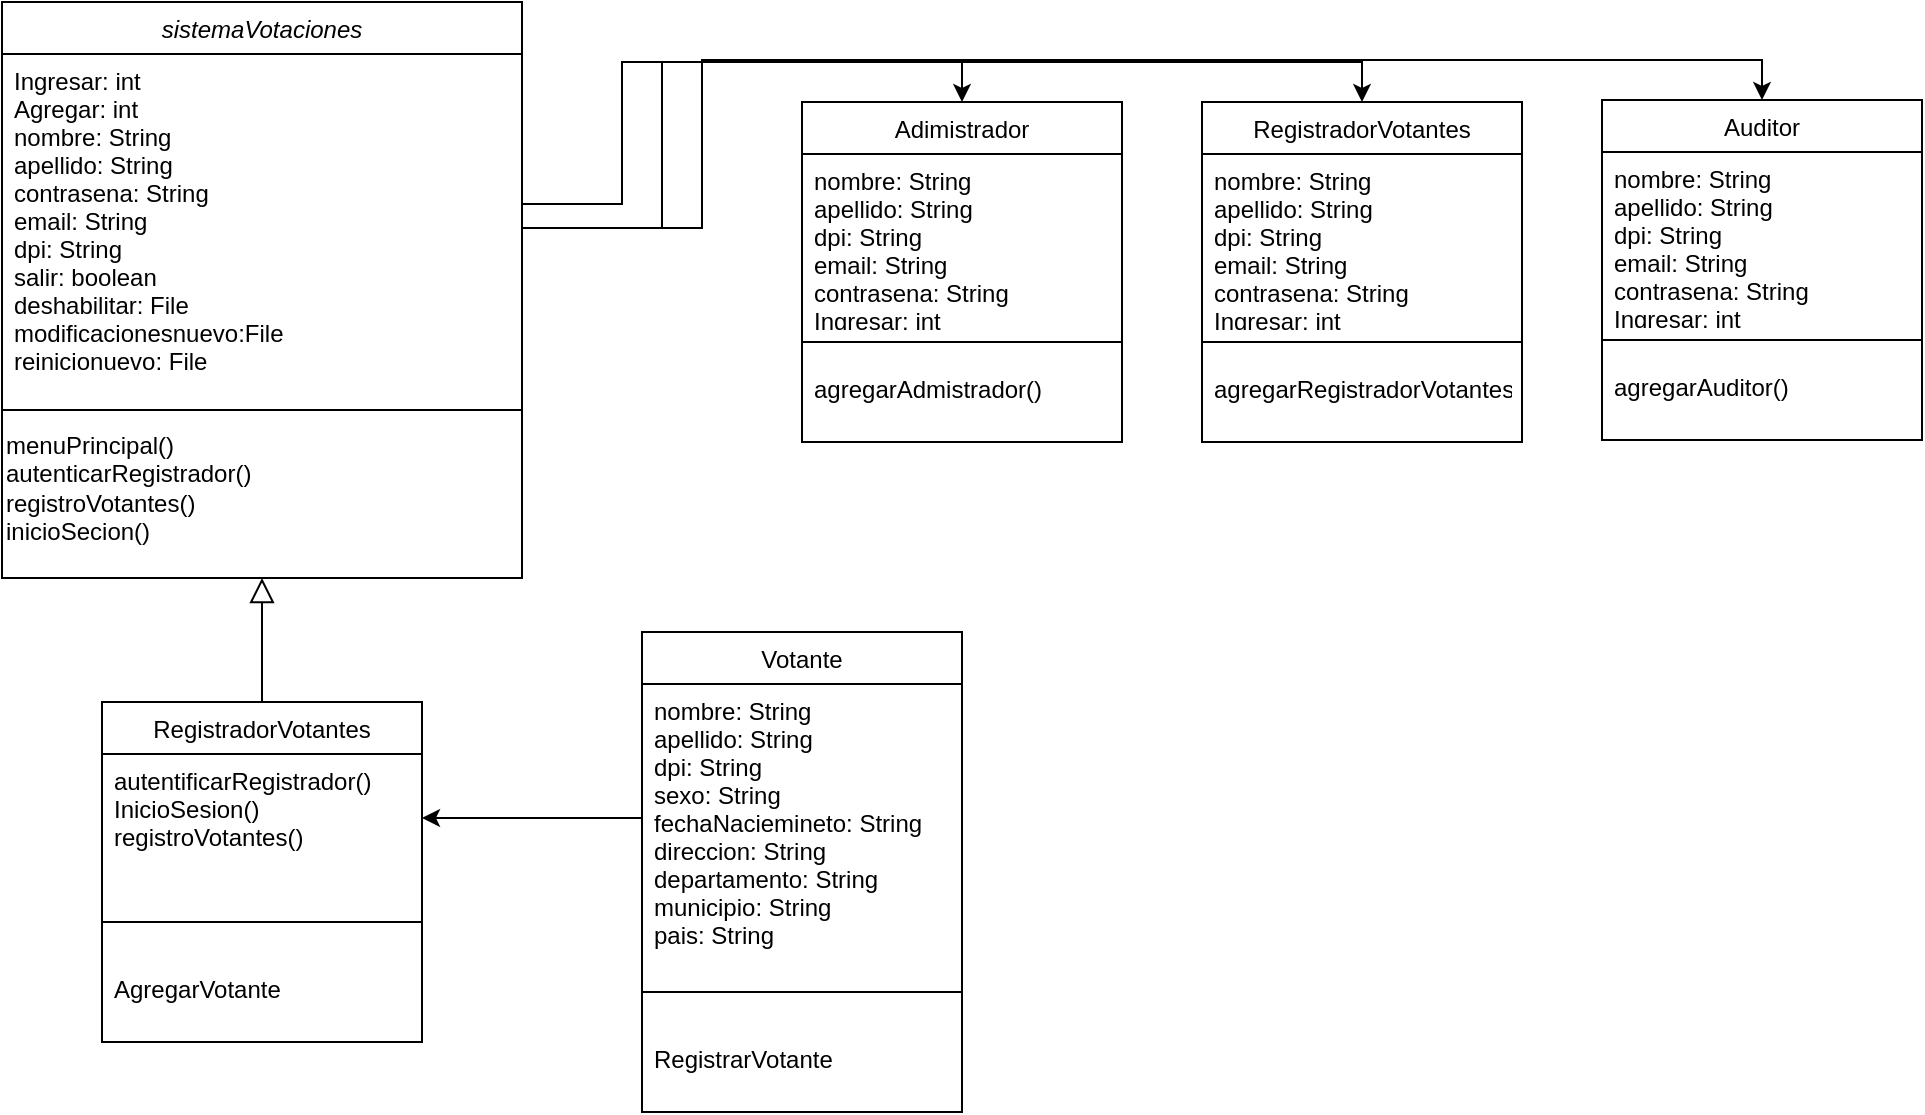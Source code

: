 <mxfile version="20.8.16" type="device"><diagram id="C5RBs43oDa-KdzZeNtuy" name="Page-1"><mxGraphModel dx="1380" dy="635" grid="1" gridSize="10" guides="1" tooltips="1" connect="1" arrows="1" fold="1" page="1" pageScale="1" pageWidth="827" pageHeight="1169" math="0" shadow="0"><root><mxCell id="WIyWlLk6GJQsqaUBKTNV-0"/><mxCell id="WIyWlLk6GJQsqaUBKTNV-1" parent="WIyWlLk6GJQsqaUBKTNV-0"/><mxCell id="zkfFHV4jXpPFQw0GAbJ--0" value="sistemaVotaciones" style="swimlane;fontStyle=2;align=center;verticalAlign=top;childLayout=stackLayout;horizontal=1;startSize=26;horizontalStack=0;resizeParent=1;resizeLast=0;collapsible=1;marginBottom=0;rounded=0;shadow=0;strokeWidth=1;" parent="WIyWlLk6GJQsqaUBKTNV-1" vertex="1"><mxGeometry x="120" y="20" width="260" height="288" as="geometry"><mxRectangle x="230" y="140" width="160" height="26" as="alternateBounds"/></mxGeometry></mxCell><mxCell id="zkfFHV4jXpPFQw0GAbJ--1" value="Ingresar: int &#10;Agregar: int &#10;nombre: String &#10;apellido: String &#10;contrasena: String &#10;email: String &#10;dpi: String &#10;salir: boolean &#10;deshabilitar: File &#10;modificacionesnuevo:File &#10;reinicionuevo: File" style="text;align=left;verticalAlign=top;spacingLeft=4;spacingRight=4;overflow=hidden;rotatable=0;points=[[0,0.5],[1,0.5]];portConstraint=eastwest;" parent="zkfFHV4jXpPFQw0GAbJ--0" vertex="1"><mxGeometry y="26" width="260" height="174" as="geometry"/></mxCell><mxCell id="zkfFHV4jXpPFQw0GAbJ--4" value="" style="line;html=1;strokeWidth=1;align=left;verticalAlign=middle;spacingTop=-1;spacingLeft=3;spacingRight=3;rotatable=0;labelPosition=right;points=[];portConstraint=eastwest;" parent="zkfFHV4jXpPFQw0GAbJ--0" vertex="1"><mxGeometry y="200" width="260" height="8" as="geometry"/></mxCell><mxCell id="yZbkj02MPnU2Pm8KMTO5-1" value="menuPrincipal()&amp;nbsp;&lt;br&gt;autenticarRegistrador()&amp;nbsp;&lt;br&gt;registroVotantes()&lt;br&gt;inicioSecion()" style="text;whiteSpace=wrap;html=1;" vertex="1" parent="zkfFHV4jXpPFQw0GAbJ--0"><mxGeometry y="208" width="260" height="80" as="geometry"/></mxCell><mxCell id="zkfFHV4jXpPFQw0GAbJ--6" value="RegistradorVotantes" style="swimlane;fontStyle=0;align=center;verticalAlign=top;childLayout=stackLayout;horizontal=1;startSize=26;horizontalStack=0;resizeParent=1;resizeLast=0;collapsible=1;marginBottom=0;rounded=0;shadow=0;strokeWidth=1;" parent="WIyWlLk6GJQsqaUBKTNV-1" vertex="1"><mxGeometry x="170" y="370" width="160" height="170" as="geometry"><mxRectangle x="130" y="380" width="160" height="26" as="alternateBounds"/></mxGeometry></mxCell><mxCell id="zkfFHV4jXpPFQw0GAbJ--8" value="autentificarRegistrador()&#10;InicioSesion()&#10;registroVotantes()" style="text;align=left;verticalAlign=top;spacingLeft=4;spacingRight=4;overflow=hidden;rotatable=0;points=[[0,0.5],[1,0.5]];portConstraint=eastwest;rounded=0;shadow=0;html=0;" parent="zkfFHV4jXpPFQw0GAbJ--6" vertex="1"><mxGeometry y="26" width="160" height="64" as="geometry"/></mxCell><mxCell id="zkfFHV4jXpPFQw0GAbJ--9" value="" style="line;html=1;strokeWidth=1;align=left;verticalAlign=middle;spacingTop=-1;spacingLeft=3;spacingRight=3;rotatable=0;labelPosition=right;points=[];portConstraint=eastwest;" parent="zkfFHV4jXpPFQw0GAbJ--6" vertex="1"><mxGeometry y="90" width="160" height="40" as="geometry"/></mxCell><mxCell id="yZbkj02MPnU2Pm8KMTO5-49" value="AgregarVotante" style="text;align=left;verticalAlign=top;spacingLeft=4;spacingRight=4;overflow=hidden;rotatable=0;points=[[0,0.5],[1,0.5]];portConstraint=eastwest;rounded=0;shadow=0;html=0;" vertex="1" parent="zkfFHV4jXpPFQw0GAbJ--6"><mxGeometry y="130" width="160" height="40" as="geometry"/></mxCell><mxCell id="zkfFHV4jXpPFQw0GAbJ--12" value="" style="endArrow=block;endSize=10;endFill=0;shadow=0;strokeWidth=1;rounded=0;edgeStyle=elbowEdgeStyle;elbow=vertical;" parent="WIyWlLk6GJQsqaUBKTNV-1" source="zkfFHV4jXpPFQw0GAbJ--6" target="zkfFHV4jXpPFQw0GAbJ--0" edge="1"><mxGeometry width="160" relative="1" as="geometry"><mxPoint x="200" y="203" as="sourcePoint"/><mxPoint x="200" y="203" as="targetPoint"/></mxGeometry></mxCell><mxCell id="zkfFHV4jXpPFQw0GAbJ--17" value="Adimistrador" style="swimlane;fontStyle=0;align=center;verticalAlign=top;childLayout=stackLayout;horizontal=1;startSize=26;horizontalStack=0;resizeParent=1;resizeLast=0;collapsible=1;marginBottom=0;rounded=0;shadow=0;strokeWidth=1;" parent="WIyWlLk6GJQsqaUBKTNV-1" vertex="1"><mxGeometry x="520" y="70" width="160" height="170" as="geometry"><mxRectangle x="550" y="140" width="160" height="26" as="alternateBounds"/></mxGeometry></mxCell><mxCell id="zkfFHV4jXpPFQw0GAbJ--18" value="nombre: String &#10;apellido: String&#10;dpi: String &#10;email: String &#10;contrasena: String &#10;Ingresar: int &#10;Agregar: int" style="text;align=left;verticalAlign=top;spacingLeft=4;spacingRight=4;overflow=hidden;rotatable=0;points=[[0,0.5],[1,0.5]];portConstraint=eastwest;" parent="zkfFHV4jXpPFQw0GAbJ--17" vertex="1"><mxGeometry y="26" width="160" height="84" as="geometry"/></mxCell><mxCell id="zkfFHV4jXpPFQw0GAbJ--23" value="" style="line;html=1;strokeWidth=1;align=left;verticalAlign=middle;spacingTop=-1;spacingLeft=3;spacingRight=3;rotatable=0;labelPosition=right;points=[];portConstraint=eastwest;" parent="zkfFHV4jXpPFQw0GAbJ--17" vertex="1"><mxGeometry y="110" width="160" height="20" as="geometry"/></mxCell><mxCell id="zkfFHV4jXpPFQw0GAbJ--24" value="agregarAdmistrador()" style="text;align=left;verticalAlign=top;spacingLeft=4;spacingRight=4;overflow=hidden;rotatable=0;points=[[0,0.5],[1,0.5]];portConstraint=eastwest;" parent="zkfFHV4jXpPFQw0GAbJ--17" vertex="1"><mxGeometry y="130" width="160" height="20" as="geometry"/></mxCell><mxCell id="yZbkj02MPnU2Pm8KMTO5-17" value="Votante" style="swimlane;fontStyle=0;align=center;verticalAlign=top;childLayout=stackLayout;horizontal=1;startSize=26;horizontalStack=0;resizeParent=1;resizeLast=0;collapsible=1;marginBottom=0;rounded=0;shadow=0;strokeWidth=1;" vertex="1" parent="WIyWlLk6GJQsqaUBKTNV-1"><mxGeometry x="440" y="335" width="160" height="240" as="geometry"><mxRectangle x="340" y="380" width="170" height="26" as="alternateBounds"/></mxGeometry></mxCell><mxCell id="yZbkj02MPnU2Pm8KMTO5-18" value="nombre: String&#10;apellido: String&#10;dpi: String&#10;sexo: String&#10;fechaNaciemineto: String&#10;direccion: String&#10;departamento: String&#10;municipio: String&#10;pais: String&#10;" style="text;align=left;verticalAlign=top;spacingLeft=4;spacingRight=4;overflow=hidden;rotatable=0;points=[[0,0.5],[1,0.5]];portConstraint=eastwest;" vertex="1" parent="yZbkj02MPnU2Pm8KMTO5-17"><mxGeometry y="26" width="160" height="134" as="geometry"/></mxCell><mxCell id="yZbkj02MPnU2Pm8KMTO5-19" value="" style="line;html=1;strokeWidth=1;align=left;verticalAlign=middle;spacingTop=-1;spacingLeft=3;spacingRight=3;rotatable=0;labelPosition=right;points=[];portConstraint=eastwest;" vertex="1" parent="yZbkj02MPnU2Pm8KMTO5-17"><mxGeometry y="160" width="160" height="40" as="geometry"/></mxCell><mxCell id="yZbkj02MPnU2Pm8KMTO5-50" value="RegistrarVotante" style="text;align=left;verticalAlign=top;spacingLeft=4;spacingRight=4;overflow=hidden;rotatable=0;points=[[0,0.5],[1,0.5]];portConstraint=eastwest;rounded=0;shadow=0;html=0;" vertex="1" parent="yZbkj02MPnU2Pm8KMTO5-17"><mxGeometry y="200" width="160" height="30" as="geometry"/></mxCell><mxCell id="yZbkj02MPnU2Pm8KMTO5-30" value="Adimistrador" style="swimlane;fontStyle=0;align=center;verticalAlign=top;childLayout=stackLayout;horizontal=1;startSize=26;horizontalStack=0;resizeParent=1;resizeLast=0;collapsible=1;marginBottom=0;rounded=0;shadow=0;strokeWidth=1;" vertex="1" parent="WIyWlLk6GJQsqaUBKTNV-1"><mxGeometry x="720" y="70" width="160" height="170" as="geometry"><mxRectangle x="550" y="140" width="160" height="26" as="alternateBounds"/></mxGeometry></mxCell><mxCell id="yZbkj02MPnU2Pm8KMTO5-31" value="nombre: String &#10;apellido: String&#10;dpi: String &#10;email: String &#10;contrasena: String &#10;Ingresar: int &#10;Agregar: int" style="text;align=left;verticalAlign=top;spacingLeft=4;spacingRight=4;overflow=hidden;rotatable=0;points=[[0,0.5],[1,0.5]];portConstraint=eastwest;" vertex="1" parent="yZbkj02MPnU2Pm8KMTO5-30"><mxGeometry y="26" width="160" height="84" as="geometry"/></mxCell><mxCell id="yZbkj02MPnU2Pm8KMTO5-32" value="" style="line;html=1;strokeWidth=1;align=left;verticalAlign=middle;spacingTop=-1;spacingLeft=3;spacingRight=3;rotatable=0;labelPosition=right;points=[];portConstraint=eastwest;" vertex="1" parent="yZbkj02MPnU2Pm8KMTO5-30"><mxGeometry y="110" width="160" height="20" as="geometry"/></mxCell><mxCell id="yZbkj02MPnU2Pm8KMTO5-33" value="agregarRegistradorVotantes()" style="text;align=left;verticalAlign=top;spacingLeft=4;spacingRight=4;overflow=hidden;rotatable=0;points=[[0,0.5],[1,0.5]];portConstraint=eastwest;" vertex="1" parent="yZbkj02MPnU2Pm8KMTO5-30"><mxGeometry y="130" width="160" height="20" as="geometry"/></mxCell><mxCell id="yZbkj02MPnU2Pm8KMTO5-34" value="RegistradorVotantes" style="swimlane;fontStyle=0;align=center;verticalAlign=top;childLayout=stackLayout;horizontal=1;startSize=26;horizontalStack=0;resizeParent=1;resizeLast=0;collapsible=1;marginBottom=0;rounded=0;shadow=0;strokeWidth=1;" vertex="1" parent="WIyWlLk6GJQsqaUBKTNV-1"><mxGeometry x="720" y="70" width="160" height="170" as="geometry"><mxRectangle x="550" y="140" width="160" height="26" as="alternateBounds"/></mxGeometry></mxCell><mxCell id="yZbkj02MPnU2Pm8KMTO5-38" value="Adimistrador" style="swimlane;fontStyle=0;align=center;verticalAlign=top;childLayout=stackLayout;horizontal=1;startSize=26;horizontalStack=0;resizeParent=1;resizeLast=0;collapsible=1;marginBottom=0;rounded=0;shadow=0;strokeWidth=1;" vertex="1" parent="WIyWlLk6GJQsqaUBKTNV-1"><mxGeometry x="920" y="69" width="160" height="170" as="geometry"><mxRectangle x="550" y="140" width="160" height="26" as="alternateBounds"/></mxGeometry></mxCell><mxCell id="yZbkj02MPnU2Pm8KMTO5-39" value="nombre: String &#10;apellido: String&#10;dpi: String &#10;email: String &#10;contrasena: String &#10;Ingresar: int &#10;Agregar: int" style="text;align=left;verticalAlign=top;spacingLeft=4;spacingRight=4;overflow=hidden;rotatable=0;points=[[0,0.5],[1,0.5]];portConstraint=eastwest;" vertex="1" parent="yZbkj02MPnU2Pm8KMTO5-38"><mxGeometry y="26" width="160" height="84" as="geometry"/></mxCell><mxCell id="yZbkj02MPnU2Pm8KMTO5-40" value="" style="line;html=1;strokeWidth=1;align=left;verticalAlign=middle;spacingTop=-1;spacingLeft=3;spacingRight=3;rotatable=0;labelPosition=right;points=[];portConstraint=eastwest;" vertex="1" parent="yZbkj02MPnU2Pm8KMTO5-38"><mxGeometry y="110" width="160" height="20" as="geometry"/></mxCell><mxCell id="yZbkj02MPnU2Pm8KMTO5-41" value="agregarAuditor()" style="text;align=left;verticalAlign=top;spacingLeft=4;spacingRight=4;overflow=hidden;rotatable=0;points=[[0,0.5],[1,0.5]];portConstraint=eastwest;" vertex="1" parent="yZbkj02MPnU2Pm8KMTO5-38"><mxGeometry y="130" width="160" height="20" as="geometry"/></mxCell><mxCell id="yZbkj02MPnU2Pm8KMTO5-42" value="Auditor" style="swimlane;fontStyle=0;align=center;verticalAlign=top;childLayout=stackLayout;horizontal=1;startSize=26;horizontalStack=0;resizeParent=1;resizeLast=0;collapsible=1;marginBottom=0;rounded=0;shadow=0;strokeWidth=1;" vertex="1" parent="WIyWlLk6GJQsqaUBKTNV-1"><mxGeometry x="920" y="69" width="160" height="170" as="geometry"><mxRectangle x="550" y="140" width="160" height="26" as="alternateBounds"/></mxGeometry></mxCell><mxCell id="yZbkj02MPnU2Pm8KMTO5-44" style="edgeStyle=orthogonalEdgeStyle;rounded=0;orthogonalLoop=1;jettySize=auto;html=1;entryX=0.5;entryY=0;entryDx=0;entryDy=0;" edge="1" parent="WIyWlLk6GJQsqaUBKTNV-1" target="yZbkj02MPnU2Pm8KMTO5-34"><mxGeometry relative="1" as="geometry"><mxPoint x="380" y="121" as="sourcePoint"/><Array as="points"><mxPoint x="430" y="121"/><mxPoint x="430" y="50"/><mxPoint x="800" y="50"/></Array></mxGeometry></mxCell><mxCell id="yZbkj02MPnU2Pm8KMTO5-46" style="edgeStyle=orthogonalEdgeStyle;rounded=0;orthogonalLoop=1;jettySize=auto;html=1;exitX=1;exitY=0.5;exitDx=0;exitDy=0;entryX=0.5;entryY=0;entryDx=0;entryDy=0;" edge="1" parent="WIyWlLk6GJQsqaUBKTNV-1" source="zkfFHV4jXpPFQw0GAbJ--1" target="zkfFHV4jXpPFQw0GAbJ--17"><mxGeometry relative="1" as="geometry"/></mxCell><mxCell id="yZbkj02MPnU2Pm8KMTO5-47" style="edgeStyle=orthogonalEdgeStyle;rounded=0;orthogonalLoop=1;jettySize=auto;html=1;exitX=1;exitY=0.5;exitDx=0;exitDy=0;entryX=0.5;entryY=0;entryDx=0;entryDy=0;" edge="1" parent="WIyWlLk6GJQsqaUBKTNV-1" source="zkfFHV4jXpPFQw0GAbJ--1" target="yZbkj02MPnU2Pm8KMTO5-42"><mxGeometry relative="1" as="geometry"><Array as="points"><mxPoint x="470" y="133"/><mxPoint x="470" y="49"/><mxPoint x="1000" y="49"/></Array></mxGeometry></mxCell><mxCell id="yZbkj02MPnU2Pm8KMTO5-51" style="edgeStyle=orthogonalEdgeStyle;rounded=0;orthogonalLoop=1;jettySize=auto;html=1;exitX=0;exitY=0.5;exitDx=0;exitDy=0;entryX=1;entryY=0.5;entryDx=0;entryDy=0;" edge="1" parent="WIyWlLk6GJQsqaUBKTNV-1" source="yZbkj02MPnU2Pm8KMTO5-18" target="zkfFHV4jXpPFQw0GAbJ--8"><mxGeometry relative="1" as="geometry"/></mxCell></root></mxGraphModel></diagram></mxfile>